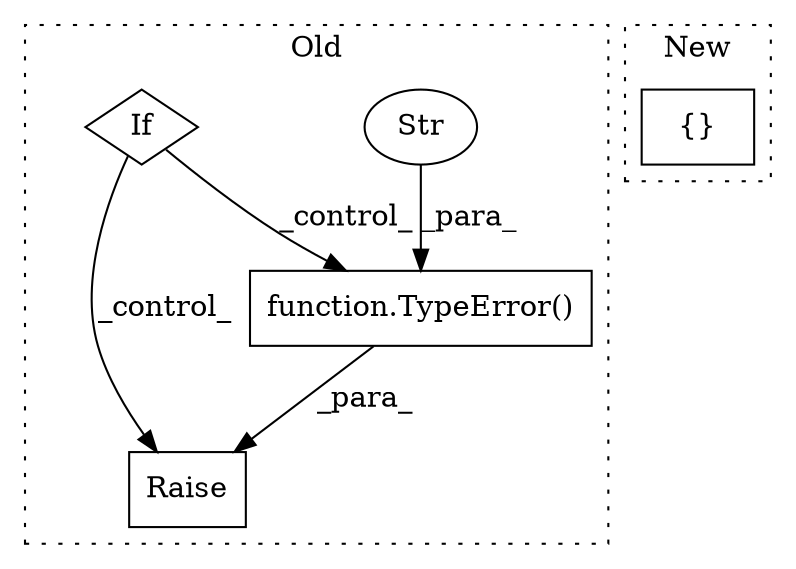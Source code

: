 digraph G {
subgraph cluster0 {
1 [label="function.TypeError()" a="75" s="1290,1457" l="10,1" shape="box"];
3 [label="Raise" a="91" s="1284" l="6" shape="box"];
4 [label="Str" a="66" s="1300" l="157" shape="ellipse"];
5 [label="If" a="96" s="1163" l="0" shape="diamond"];
label = "Old";
style="dotted";
}
subgraph cluster1 {
2 [label="{}" a="59" s="1579,1586" l="1,0" shape="box"];
label = "New";
style="dotted";
}
1 -> 3 [label="_para_"];
4 -> 1 [label="_para_"];
5 -> 3 [label="_control_"];
5 -> 1 [label="_control_"];
}